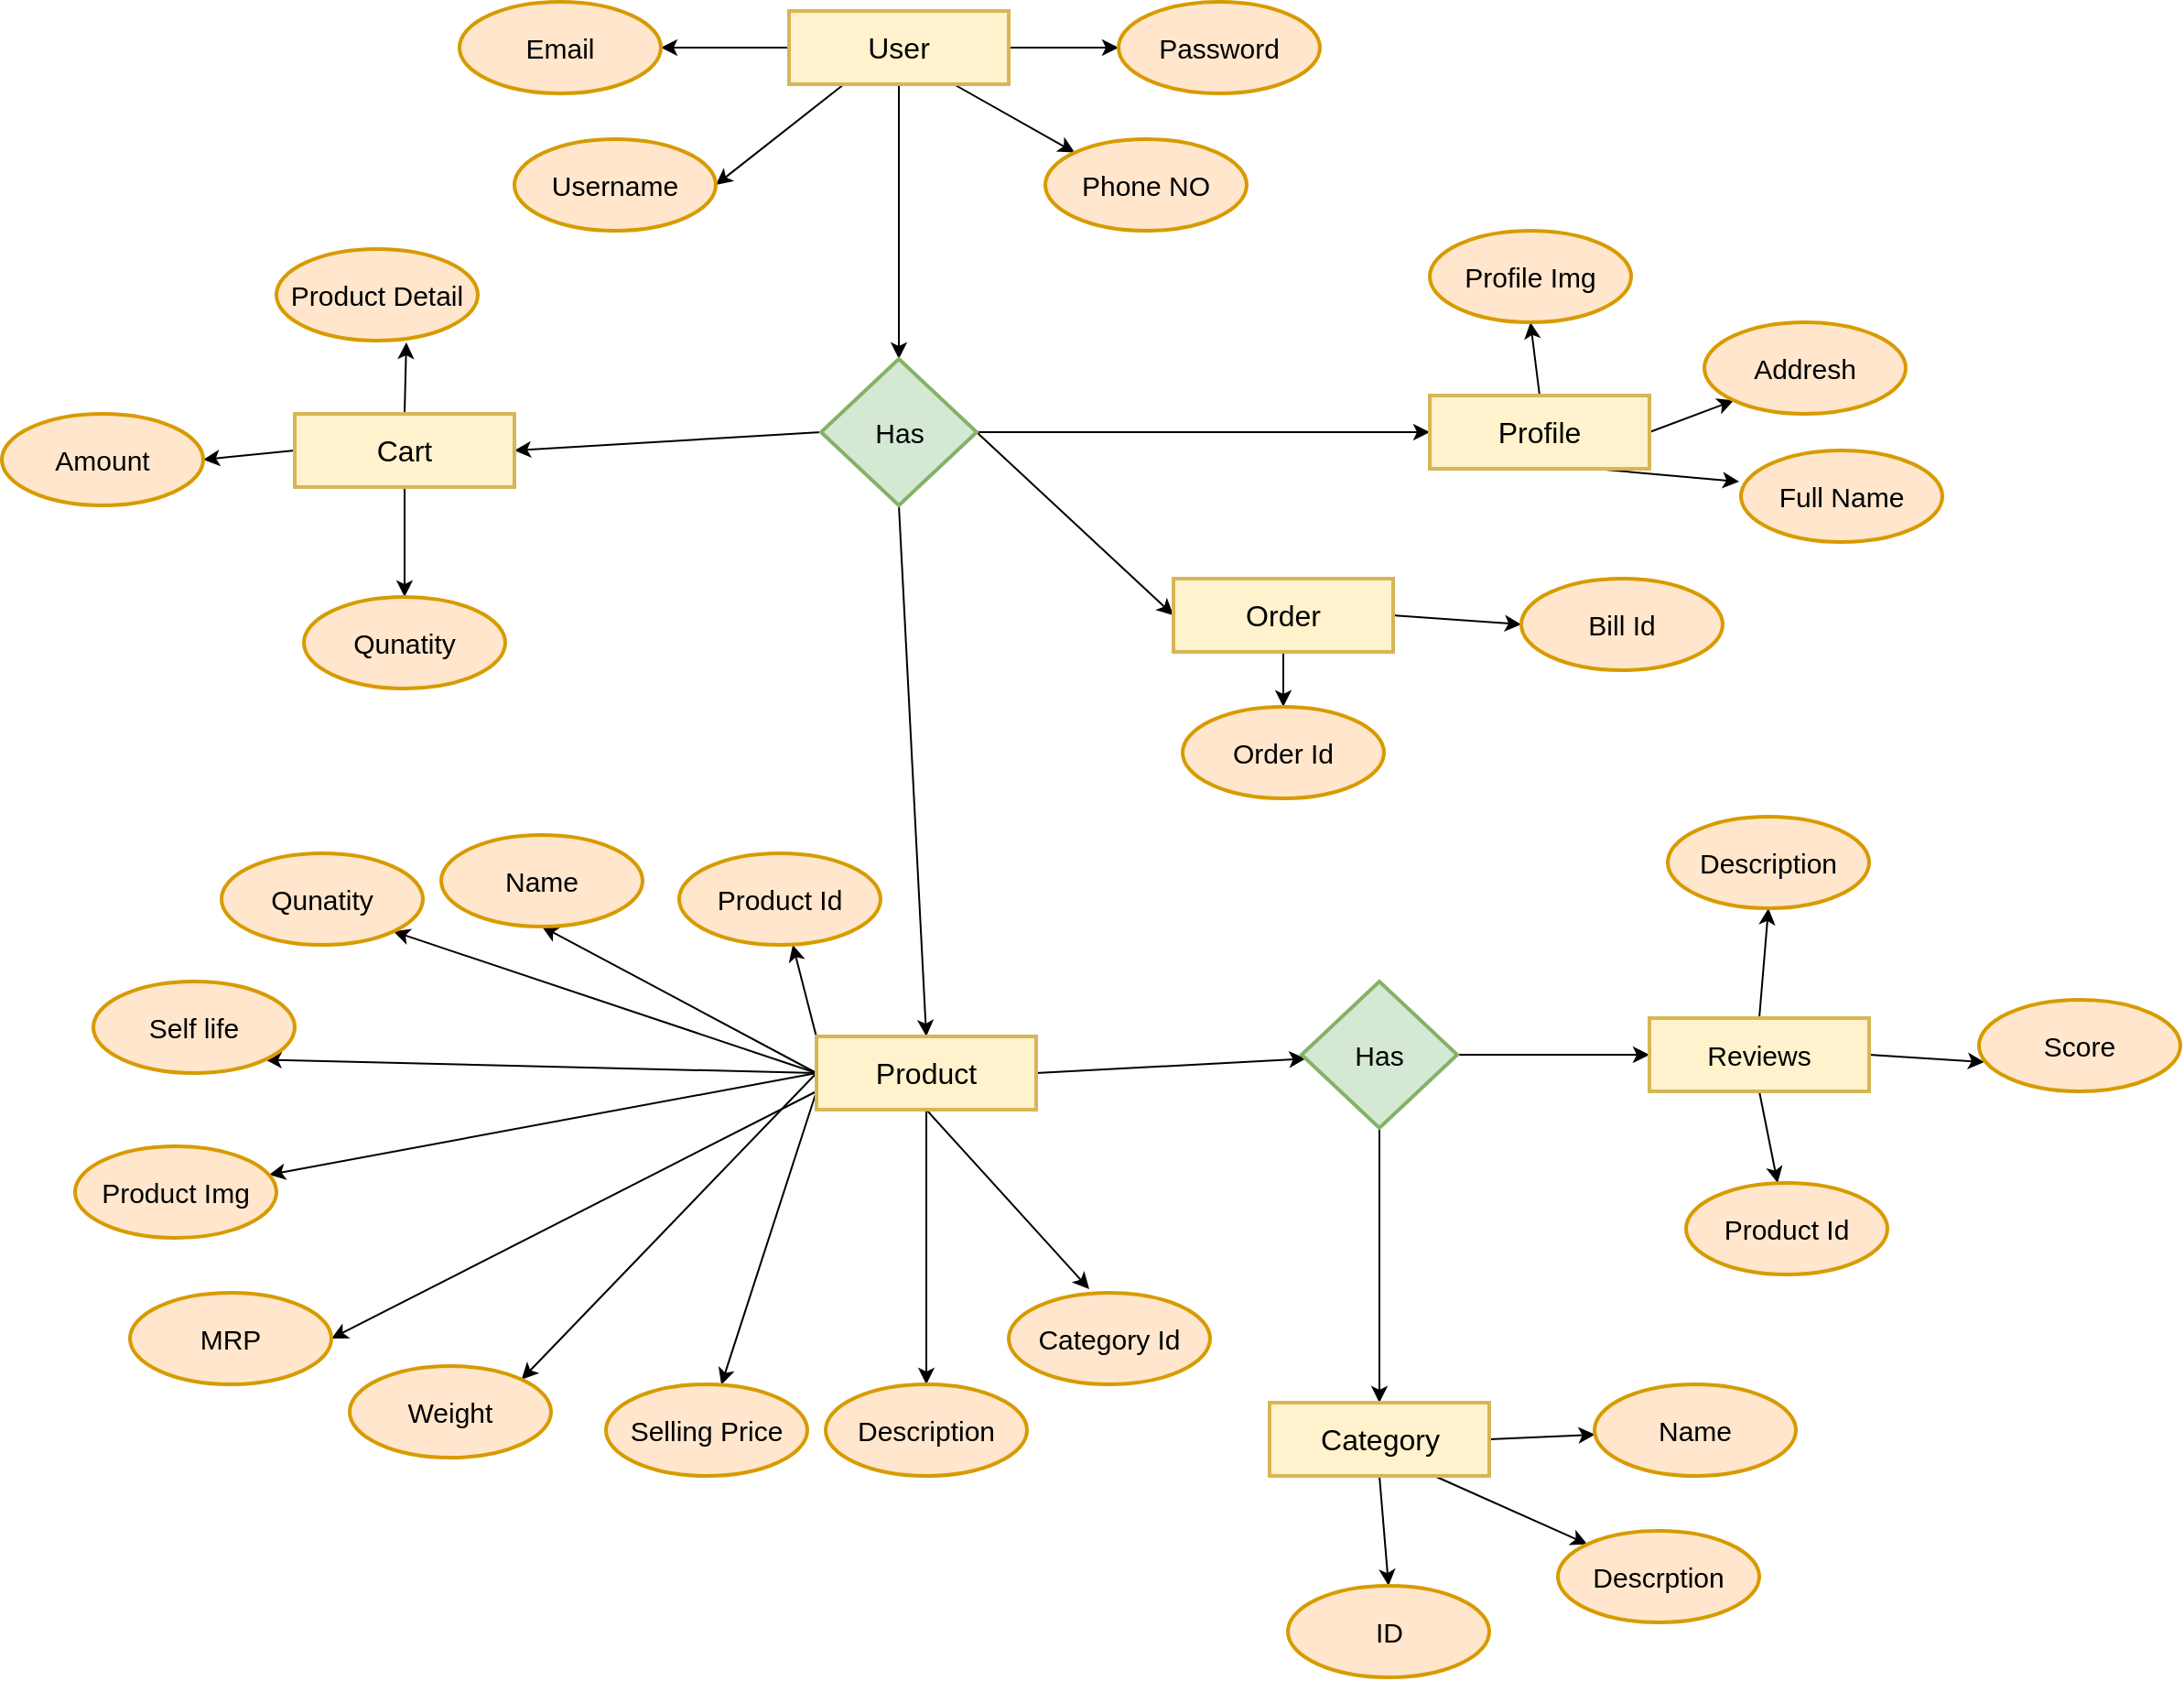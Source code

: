 <mxfile version="15.3.7" type="github">
  <diagram id="R2lEEEUBdFMjLlhIrx00" name="Page-1">
    <mxGraphModel dx="2656" dy="892" grid="1" gridSize="10" guides="1" tooltips="1" connect="1" arrows="1" fold="1" page="1" pageScale="1" pageWidth="850" pageHeight="1100" math="0" shadow="0" extFonts="Permanent Marker^https://fonts.googleapis.com/css?family=Permanent+Marker">
      <root>
        <mxCell id="0" />
        <mxCell id="1" parent="0" />
        <mxCell id="IyBnpyPaxRVwpuqgMsIi-9" style="edgeStyle=none;rounded=0;orthogonalLoop=1;jettySize=auto;html=1;exitX=0;exitY=0.5;exitDx=0;exitDy=0;entryX=1;entryY=0.5;entryDx=0;entryDy=0;" edge="1" parent="1" source="IyBnpyPaxRVwpuqgMsIi-2" target="IyBnpyPaxRVwpuqgMsIi-7">
          <mxGeometry relative="1" as="geometry" />
        </mxCell>
        <mxCell id="IyBnpyPaxRVwpuqgMsIi-10" style="edgeStyle=none;rounded=0;orthogonalLoop=1;jettySize=auto;html=1;exitX=0.25;exitY=1;exitDx=0;exitDy=0;entryX=1;entryY=0.5;entryDx=0;entryDy=0;" edge="1" parent="1" source="IyBnpyPaxRVwpuqgMsIi-2" target="IyBnpyPaxRVwpuqgMsIi-8">
          <mxGeometry relative="1" as="geometry" />
        </mxCell>
        <mxCell id="IyBnpyPaxRVwpuqgMsIi-11" style="edgeStyle=none;rounded=0;orthogonalLoop=1;jettySize=auto;html=1;exitX=1;exitY=0.5;exitDx=0;exitDy=0;" edge="1" parent="1" source="IyBnpyPaxRVwpuqgMsIi-2" target="IyBnpyPaxRVwpuqgMsIi-4">
          <mxGeometry relative="1" as="geometry" />
        </mxCell>
        <mxCell id="IyBnpyPaxRVwpuqgMsIi-12" style="edgeStyle=none;rounded=0;orthogonalLoop=1;jettySize=auto;html=1;exitX=0.75;exitY=1;exitDx=0;exitDy=0;entryX=0;entryY=0;entryDx=0;entryDy=0;" edge="1" parent="1" source="IyBnpyPaxRVwpuqgMsIi-2" target="IyBnpyPaxRVwpuqgMsIi-6">
          <mxGeometry relative="1" as="geometry" />
        </mxCell>
        <mxCell id="IyBnpyPaxRVwpuqgMsIi-13" style="edgeStyle=none;rounded=0;orthogonalLoop=1;jettySize=auto;html=1;exitX=0.5;exitY=1;exitDx=0;exitDy=0;entryX=0.5;entryY=0;entryDx=0;entryDy=0;" edge="1" parent="1" source="IyBnpyPaxRVwpuqgMsIi-2" target="IyBnpyPaxRVwpuqgMsIi-3">
          <mxGeometry relative="1" as="geometry" />
        </mxCell>
        <mxCell id="IyBnpyPaxRVwpuqgMsIi-2" value="&lt;font style=&quot;font-size: 16px&quot;&gt;User&lt;/font&gt;" style="rounded=0;whiteSpace=wrap;html=1;fillColor=#fff2cc;strokeColor=#d6b656;strokeWidth=2;" vertex="1" parent="1">
          <mxGeometry x="390" y="40" width="120" height="40" as="geometry" />
        </mxCell>
        <mxCell id="IyBnpyPaxRVwpuqgMsIi-14" style="edgeStyle=none;rounded=0;orthogonalLoop=1;jettySize=auto;html=1;exitX=1;exitY=0.5;exitDx=0;exitDy=0;entryX=0;entryY=0.5;entryDx=0;entryDy=0;" edge="1" parent="1" source="IyBnpyPaxRVwpuqgMsIi-3" target="IyBnpyPaxRVwpuqgMsIi-15">
          <mxGeometry relative="1" as="geometry">
            <mxPoint x="640" y="280" as="targetPoint" />
          </mxGeometry>
        </mxCell>
        <mxCell id="IyBnpyPaxRVwpuqgMsIi-27" style="edgeStyle=none;rounded=0;orthogonalLoop=1;jettySize=auto;html=1;exitX=0;exitY=0.5;exitDx=0;exitDy=0;entryX=1;entryY=0.5;entryDx=0;entryDy=0;" edge="1" parent="1" source="IyBnpyPaxRVwpuqgMsIi-3" target="IyBnpyPaxRVwpuqgMsIi-24">
          <mxGeometry relative="1" as="geometry" />
        </mxCell>
        <mxCell id="IyBnpyPaxRVwpuqgMsIi-34" style="edgeStyle=none;rounded=0;orthogonalLoop=1;jettySize=auto;html=1;exitX=0.5;exitY=1;exitDx=0;exitDy=0;entryX=0.5;entryY=0;entryDx=0;entryDy=0;" edge="1" parent="1" source="IyBnpyPaxRVwpuqgMsIi-3" target="IyBnpyPaxRVwpuqgMsIi-23">
          <mxGeometry relative="1" as="geometry" />
        </mxCell>
        <mxCell id="IyBnpyPaxRVwpuqgMsIi-61" style="edgeStyle=none;rounded=0;orthogonalLoop=1;jettySize=auto;html=1;exitX=1;exitY=0.5;exitDx=0;exitDy=0;entryX=0;entryY=0.5;entryDx=0;entryDy=0;" edge="1" parent="1" source="IyBnpyPaxRVwpuqgMsIi-3" target="IyBnpyPaxRVwpuqgMsIi-22">
          <mxGeometry relative="1" as="geometry" />
        </mxCell>
        <mxCell id="IyBnpyPaxRVwpuqgMsIi-3" value="Has" style="rhombus;whiteSpace=wrap;html=1;strokeWidth=2;fillColor=#d5e8d4;strokeColor=#82b366;fontSize=15;" vertex="1" parent="1">
          <mxGeometry x="407.5" y="230" width="85" height="80" as="geometry" />
        </mxCell>
        <mxCell id="IyBnpyPaxRVwpuqgMsIi-4" value="&lt;font style=&quot;font-size: 15px&quot;&gt;Password&lt;/font&gt;" style="ellipse;whiteSpace=wrap;html=1;strokeWidth=2;fillColor=#ffe6cc;strokeColor=#d79b00;" vertex="1" parent="1">
          <mxGeometry x="570" y="35" width="110" height="50" as="geometry" />
        </mxCell>
        <mxCell id="IyBnpyPaxRVwpuqgMsIi-6" value="&lt;font style=&quot;font-size: 15px&quot;&gt;Phone NO&lt;/font&gt;" style="ellipse;whiteSpace=wrap;html=1;strokeWidth=2;fillColor=#ffe6cc;strokeColor=#d79b00;" vertex="1" parent="1">
          <mxGeometry x="530" y="110" width="110" height="50" as="geometry" />
        </mxCell>
        <mxCell id="IyBnpyPaxRVwpuqgMsIi-7" value="&lt;font style=&quot;font-size: 15px&quot;&gt;Email&lt;/font&gt;" style="ellipse;whiteSpace=wrap;html=1;strokeWidth=2;fillColor=#ffe6cc;strokeColor=#d79b00;" vertex="1" parent="1">
          <mxGeometry x="210" y="35" width="110" height="50" as="geometry" />
        </mxCell>
        <mxCell id="IyBnpyPaxRVwpuqgMsIi-8" value="&lt;font style=&quot;font-size: 15px&quot;&gt;Username&lt;/font&gt;" style="ellipse;whiteSpace=wrap;html=1;strokeWidth=2;fillColor=#ffe6cc;strokeColor=#d79b00;" vertex="1" parent="1">
          <mxGeometry x="240" y="110" width="110" height="50" as="geometry" />
        </mxCell>
        <mxCell id="IyBnpyPaxRVwpuqgMsIi-19" style="edgeStyle=none;rounded=0;orthogonalLoop=1;jettySize=auto;html=1;exitX=0.5;exitY=0;exitDx=0;exitDy=0;entryX=0.5;entryY=1;entryDx=0;entryDy=0;" edge="1" parent="1" source="IyBnpyPaxRVwpuqgMsIi-15" target="IyBnpyPaxRVwpuqgMsIi-16">
          <mxGeometry relative="1" as="geometry" />
        </mxCell>
        <mxCell id="IyBnpyPaxRVwpuqgMsIi-20" style="edgeStyle=none;rounded=0;orthogonalLoop=1;jettySize=auto;html=1;exitX=1;exitY=0.5;exitDx=0;exitDy=0;entryX=0;entryY=1;entryDx=0;entryDy=0;" edge="1" parent="1" source="IyBnpyPaxRVwpuqgMsIi-15" target="IyBnpyPaxRVwpuqgMsIi-17">
          <mxGeometry relative="1" as="geometry" />
        </mxCell>
        <mxCell id="IyBnpyPaxRVwpuqgMsIi-21" style="edgeStyle=none;rounded=0;orthogonalLoop=1;jettySize=auto;html=1;exitX=0.75;exitY=1;exitDx=0;exitDy=0;entryX=-0.009;entryY=0.34;entryDx=0;entryDy=0;entryPerimeter=0;" edge="1" parent="1" source="IyBnpyPaxRVwpuqgMsIi-15" target="IyBnpyPaxRVwpuqgMsIi-18">
          <mxGeometry relative="1" as="geometry" />
        </mxCell>
        <mxCell id="IyBnpyPaxRVwpuqgMsIi-15" value="&lt;font style=&quot;font-size: 16px&quot;&gt;Profile&lt;/font&gt;" style="rounded=0;whiteSpace=wrap;html=1;fillColor=#fff2cc;strokeColor=#d6b656;strokeWidth=2;" vertex="1" parent="1">
          <mxGeometry x="740" y="250" width="120" height="40" as="geometry" />
        </mxCell>
        <mxCell id="IyBnpyPaxRVwpuqgMsIi-16" value="&lt;font style=&quot;font-size: 15px&quot;&gt;Profile Img&lt;br&gt;&lt;/font&gt;" style="ellipse;whiteSpace=wrap;html=1;strokeWidth=2;fillColor=#ffe6cc;strokeColor=#d79b00;" vertex="1" parent="1">
          <mxGeometry x="740" y="160" width="110" height="50" as="geometry" />
        </mxCell>
        <mxCell id="IyBnpyPaxRVwpuqgMsIi-17" value="&lt;font style=&quot;font-size: 15px&quot;&gt;Addresh&lt;br&gt;&lt;/font&gt;" style="ellipse;whiteSpace=wrap;html=1;strokeWidth=2;fillColor=#ffe6cc;strokeColor=#d79b00;" vertex="1" parent="1">
          <mxGeometry x="890" y="210" width="110" height="50" as="geometry" />
        </mxCell>
        <mxCell id="IyBnpyPaxRVwpuqgMsIi-18" value="&lt;font style=&quot;font-size: 15px&quot;&gt;Full Name&lt;br&gt;&lt;/font&gt;" style="ellipse;whiteSpace=wrap;html=1;strokeWidth=2;fillColor=#ffe6cc;strokeColor=#d79b00;" vertex="1" parent="1">
          <mxGeometry x="910" y="280" width="110" height="50" as="geometry" />
        </mxCell>
        <mxCell id="IyBnpyPaxRVwpuqgMsIi-65" style="edgeStyle=none;rounded=0;orthogonalLoop=1;jettySize=auto;html=1;exitX=1;exitY=0.5;exitDx=0;exitDy=0;entryX=0;entryY=0.5;entryDx=0;entryDy=0;" edge="1" parent="1" source="IyBnpyPaxRVwpuqgMsIi-22" target="IyBnpyPaxRVwpuqgMsIi-62">
          <mxGeometry relative="1" as="geometry" />
        </mxCell>
        <mxCell id="IyBnpyPaxRVwpuqgMsIi-66" style="edgeStyle=none;rounded=0;orthogonalLoop=1;jettySize=auto;html=1;exitX=0.5;exitY=1;exitDx=0;exitDy=0;entryX=0.5;entryY=0;entryDx=0;entryDy=0;" edge="1" parent="1" source="IyBnpyPaxRVwpuqgMsIi-22" target="IyBnpyPaxRVwpuqgMsIi-63">
          <mxGeometry relative="1" as="geometry" />
        </mxCell>
        <mxCell id="IyBnpyPaxRVwpuqgMsIi-22" value="&lt;font style=&quot;font-size: 16px&quot;&gt;Order&lt;/font&gt;" style="rounded=0;whiteSpace=wrap;html=1;fillColor=#fff2cc;strokeColor=#d6b656;strokeWidth=2;" vertex="1" parent="1">
          <mxGeometry x="600" y="350" width="120" height="40" as="geometry" />
        </mxCell>
        <mxCell id="IyBnpyPaxRVwpuqgMsIi-36" style="edgeStyle=none;rounded=0;orthogonalLoop=1;jettySize=auto;html=1;exitX=1;exitY=0.5;exitDx=0;exitDy=0;" edge="1" parent="1" source="IyBnpyPaxRVwpuqgMsIi-23" target="IyBnpyPaxRVwpuqgMsIi-35">
          <mxGeometry relative="1" as="geometry" />
        </mxCell>
        <mxCell id="IyBnpyPaxRVwpuqgMsIi-77" style="edgeStyle=none;rounded=0;orthogonalLoop=1;jettySize=auto;html=1;exitX=0.042;exitY=0.5;exitDx=0;exitDy=0;entryX=0.564;entryY=1;entryDx=0;entryDy=0;entryPerimeter=0;exitPerimeter=0;" edge="1" parent="1" source="IyBnpyPaxRVwpuqgMsIi-23" target="IyBnpyPaxRVwpuqgMsIi-69">
          <mxGeometry relative="1" as="geometry" />
        </mxCell>
        <mxCell id="IyBnpyPaxRVwpuqgMsIi-78" style="edgeStyle=none;rounded=0;orthogonalLoop=1;jettySize=auto;html=1;exitX=0;exitY=0.5;exitDx=0;exitDy=0;entryX=0.5;entryY=1;entryDx=0;entryDy=0;" edge="1" parent="1" source="IyBnpyPaxRVwpuqgMsIi-23" target="IyBnpyPaxRVwpuqgMsIi-70">
          <mxGeometry relative="1" as="geometry" />
        </mxCell>
        <mxCell id="IyBnpyPaxRVwpuqgMsIi-79" style="edgeStyle=none;rounded=0;orthogonalLoop=1;jettySize=auto;html=1;exitX=0;exitY=0.5;exitDx=0;exitDy=0;entryX=1;entryY=1;entryDx=0;entryDy=0;" edge="1" parent="1" source="IyBnpyPaxRVwpuqgMsIi-23" target="IyBnpyPaxRVwpuqgMsIi-68">
          <mxGeometry relative="1" as="geometry" />
        </mxCell>
        <mxCell id="IyBnpyPaxRVwpuqgMsIi-80" style="edgeStyle=none;rounded=0;orthogonalLoop=1;jettySize=auto;html=1;exitX=0;exitY=0.5;exitDx=0;exitDy=0;entryX=1;entryY=1;entryDx=0;entryDy=0;" edge="1" parent="1" source="IyBnpyPaxRVwpuqgMsIi-23" target="IyBnpyPaxRVwpuqgMsIi-76">
          <mxGeometry relative="1" as="geometry" />
        </mxCell>
        <mxCell id="IyBnpyPaxRVwpuqgMsIi-81" style="edgeStyle=none;rounded=0;orthogonalLoop=1;jettySize=auto;html=1;exitX=0;exitY=0.5;exitDx=0;exitDy=0;" edge="1" parent="1" source="IyBnpyPaxRVwpuqgMsIi-23" target="IyBnpyPaxRVwpuqgMsIi-71">
          <mxGeometry relative="1" as="geometry" />
        </mxCell>
        <mxCell id="IyBnpyPaxRVwpuqgMsIi-82" style="edgeStyle=none;rounded=0;orthogonalLoop=1;jettySize=auto;html=1;exitX=0;exitY=0.75;exitDx=0;exitDy=0;entryX=1;entryY=0.5;entryDx=0;entryDy=0;" edge="1" parent="1" source="IyBnpyPaxRVwpuqgMsIi-23" target="IyBnpyPaxRVwpuqgMsIi-72">
          <mxGeometry relative="1" as="geometry" />
        </mxCell>
        <mxCell id="IyBnpyPaxRVwpuqgMsIi-83" style="edgeStyle=none;rounded=0;orthogonalLoop=1;jettySize=auto;html=1;exitX=0;exitY=0.5;exitDx=0;exitDy=0;entryX=1;entryY=0;entryDx=0;entryDy=0;" edge="1" parent="1" source="IyBnpyPaxRVwpuqgMsIi-23" target="IyBnpyPaxRVwpuqgMsIi-73">
          <mxGeometry relative="1" as="geometry" />
        </mxCell>
        <mxCell id="IyBnpyPaxRVwpuqgMsIi-84" style="edgeStyle=none;rounded=0;orthogonalLoop=1;jettySize=auto;html=1;exitX=0;exitY=0.75;exitDx=0;exitDy=0;" edge="1" parent="1" source="IyBnpyPaxRVwpuqgMsIi-23" target="IyBnpyPaxRVwpuqgMsIi-67">
          <mxGeometry relative="1" as="geometry" />
        </mxCell>
        <mxCell id="IyBnpyPaxRVwpuqgMsIi-85" style="edgeStyle=none;rounded=0;orthogonalLoop=1;jettySize=auto;html=1;exitX=0.5;exitY=1;exitDx=0;exitDy=0;entryX=0.5;entryY=0;entryDx=0;entryDy=0;" edge="1" parent="1" source="IyBnpyPaxRVwpuqgMsIi-23" target="IyBnpyPaxRVwpuqgMsIi-74">
          <mxGeometry relative="1" as="geometry" />
        </mxCell>
        <mxCell id="IyBnpyPaxRVwpuqgMsIi-86" style="edgeStyle=none;rounded=0;orthogonalLoop=1;jettySize=auto;html=1;exitX=0.5;exitY=1;exitDx=0;exitDy=0;entryX=0.4;entryY=-0.04;entryDx=0;entryDy=0;entryPerimeter=0;" edge="1" parent="1" source="IyBnpyPaxRVwpuqgMsIi-23" target="IyBnpyPaxRVwpuqgMsIi-75">
          <mxGeometry relative="1" as="geometry" />
        </mxCell>
        <mxCell id="IyBnpyPaxRVwpuqgMsIi-23" value="&lt;font style=&quot;font-size: 16px&quot;&gt;Product&lt;/font&gt;" style="rounded=0;whiteSpace=wrap;html=1;fillColor=#fff2cc;strokeColor=#d6b656;strokeWidth=2;" vertex="1" parent="1">
          <mxGeometry x="405" y="600" width="120" height="40" as="geometry" />
        </mxCell>
        <mxCell id="IyBnpyPaxRVwpuqgMsIi-31" style="edgeStyle=none;rounded=0;orthogonalLoop=1;jettySize=auto;html=1;exitX=0.5;exitY=0;exitDx=0;exitDy=0;entryX=0.645;entryY=1.02;entryDx=0;entryDy=0;entryPerimeter=0;" edge="1" parent="1" source="IyBnpyPaxRVwpuqgMsIi-24" target="IyBnpyPaxRVwpuqgMsIi-30">
          <mxGeometry relative="1" as="geometry" />
        </mxCell>
        <mxCell id="IyBnpyPaxRVwpuqgMsIi-32" style="edgeStyle=none;rounded=0;orthogonalLoop=1;jettySize=auto;html=1;exitX=0.5;exitY=1;exitDx=0;exitDy=0;entryX=0.5;entryY=0;entryDx=0;entryDy=0;" edge="1" parent="1" source="IyBnpyPaxRVwpuqgMsIi-24" target="IyBnpyPaxRVwpuqgMsIi-29">
          <mxGeometry relative="1" as="geometry" />
        </mxCell>
        <mxCell id="IyBnpyPaxRVwpuqgMsIi-33" style="edgeStyle=none;rounded=0;orthogonalLoop=1;jettySize=auto;html=1;exitX=0;exitY=0.5;exitDx=0;exitDy=0;entryX=1;entryY=0.5;entryDx=0;entryDy=0;" edge="1" parent="1" source="IyBnpyPaxRVwpuqgMsIi-24" target="IyBnpyPaxRVwpuqgMsIi-28">
          <mxGeometry relative="1" as="geometry" />
        </mxCell>
        <mxCell id="IyBnpyPaxRVwpuqgMsIi-24" value="&lt;font style=&quot;font-size: 16px&quot;&gt;Cart&lt;/font&gt;" style="rounded=0;whiteSpace=wrap;html=1;fillColor=#fff2cc;strokeColor=#d6b656;strokeWidth=2;" vertex="1" parent="1">
          <mxGeometry x="120" y="260" width="120" height="40" as="geometry" />
        </mxCell>
        <mxCell id="IyBnpyPaxRVwpuqgMsIi-28" value="&lt;font style=&quot;font-size: 15px&quot;&gt;Amount&lt;/font&gt;" style="ellipse;whiteSpace=wrap;html=1;strokeWidth=2;fillColor=#ffe6cc;strokeColor=#d79b00;" vertex="1" parent="1">
          <mxGeometry x="-40" y="260" width="110" height="50" as="geometry" />
        </mxCell>
        <mxCell id="IyBnpyPaxRVwpuqgMsIi-29" value="&lt;font style=&quot;font-size: 15px&quot;&gt;Qunatity&lt;/font&gt;" style="ellipse;whiteSpace=wrap;html=1;strokeWidth=2;fillColor=#ffe6cc;strokeColor=#d79b00;" vertex="1" parent="1">
          <mxGeometry x="125" y="360" width="110" height="50" as="geometry" />
        </mxCell>
        <mxCell id="IyBnpyPaxRVwpuqgMsIi-30" value="&lt;font style=&quot;font-size: 15px&quot;&gt;Product Detail&lt;br&gt;&lt;/font&gt;" style="ellipse;whiteSpace=wrap;html=1;strokeWidth=2;fillColor=#ffe6cc;strokeColor=#d79b00;" vertex="1" parent="1">
          <mxGeometry x="110" y="170" width="110" height="50" as="geometry" />
        </mxCell>
        <mxCell id="IyBnpyPaxRVwpuqgMsIi-44" style="edgeStyle=none;rounded=0;orthogonalLoop=1;jettySize=auto;html=1;exitX=1;exitY=0.5;exitDx=0;exitDy=0;entryX=0;entryY=0.5;entryDx=0;entryDy=0;" edge="1" parent="1" source="IyBnpyPaxRVwpuqgMsIi-35" target="IyBnpyPaxRVwpuqgMsIi-41">
          <mxGeometry relative="1" as="geometry" />
        </mxCell>
        <mxCell id="IyBnpyPaxRVwpuqgMsIi-45" style="edgeStyle=none;rounded=0;orthogonalLoop=1;jettySize=auto;html=1;exitX=0.5;exitY=1;exitDx=0;exitDy=0;" edge="1" parent="1" source="IyBnpyPaxRVwpuqgMsIi-35" target="IyBnpyPaxRVwpuqgMsIi-40">
          <mxGeometry relative="1" as="geometry" />
        </mxCell>
        <mxCell id="IyBnpyPaxRVwpuqgMsIi-35" value="Has" style="rhombus;whiteSpace=wrap;html=1;strokeWidth=2;fillColor=#d5e8d4;strokeColor=#82b366;fontSize=15;" vertex="1" parent="1">
          <mxGeometry x="670" y="570" width="85" height="80" as="geometry" />
        </mxCell>
        <mxCell id="IyBnpyPaxRVwpuqgMsIi-56" style="edgeStyle=none;rounded=0;orthogonalLoop=1;jettySize=auto;html=1;exitX=0.5;exitY=1;exitDx=0;exitDy=0;entryX=0.5;entryY=0;entryDx=0;entryDy=0;" edge="1" parent="1" source="IyBnpyPaxRVwpuqgMsIi-40" target="IyBnpyPaxRVwpuqgMsIi-55">
          <mxGeometry relative="1" as="geometry" />
        </mxCell>
        <mxCell id="IyBnpyPaxRVwpuqgMsIi-57" style="edgeStyle=none;rounded=0;orthogonalLoop=1;jettySize=auto;html=1;exitX=1;exitY=0.5;exitDx=0;exitDy=0;" edge="1" parent="1" source="IyBnpyPaxRVwpuqgMsIi-40" target="IyBnpyPaxRVwpuqgMsIi-54">
          <mxGeometry relative="1" as="geometry" />
        </mxCell>
        <mxCell id="IyBnpyPaxRVwpuqgMsIi-58" style="edgeStyle=none;rounded=0;orthogonalLoop=1;jettySize=auto;html=1;exitX=0.75;exitY=1;exitDx=0;exitDy=0;entryX=0;entryY=0;entryDx=0;entryDy=0;" edge="1" parent="1" source="IyBnpyPaxRVwpuqgMsIi-40" target="IyBnpyPaxRVwpuqgMsIi-53">
          <mxGeometry relative="1" as="geometry" />
        </mxCell>
        <mxCell id="IyBnpyPaxRVwpuqgMsIi-40" value="&lt;font style=&quot;font-size: 16px&quot;&gt;Category&lt;/font&gt;" style="rounded=0;whiteSpace=wrap;html=1;fillColor=#fff2cc;strokeColor=#d6b656;strokeWidth=2;" vertex="1" parent="1">
          <mxGeometry x="652.5" y="800" width="120" height="40" as="geometry" />
        </mxCell>
        <mxCell id="IyBnpyPaxRVwpuqgMsIi-50" style="edgeStyle=none;rounded=0;orthogonalLoop=1;jettySize=auto;html=1;exitX=0.5;exitY=0;exitDx=0;exitDy=0;entryX=0.5;entryY=1;entryDx=0;entryDy=0;" edge="1" parent="1" source="IyBnpyPaxRVwpuqgMsIi-41" target="IyBnpyPaxRVwpuqgMsIi-49">
          <mxGeometry relative="1" as="geometry" />
        </mxCell>
        <mxCell id="IyBnpyPaxRVwpuqgMsIi-51" style="edgeStyle=none;rounded=0;orthogonalLoop=1;jettySize=auto;html=1;exitX=0.5;exitY=1;exitDx=0;exitDy=0;" edge="1" parent="1" source="IyBnpyPaxRVwpuqgMsIi-41" target="IyBnpyPaxRVwpuqgMsIi-47">
          <mxGeometry relative="1" as="geometry" />
        </mxCell>
        <mxCell id="IyBnpyPaxRVwpuqgMsIi-52" style="edgeStyle=none;rounded=0;orthogonalLoop=1;jettySize=auto;html=1;exitX=1;exitY=0.5;exitDx=0;exitDy=0;entryX=0.027;entryY=0.68;entryDx=0;entryDy=0;entryPerimeter=0;" edge="1" parent="1" source="IyBnpyPaxRVwpuqgMsIi-41" target="IyBnpyPaxRVwpuqgMsIi-48">
          <mxGeometry relative="1" as="geometry" />
        </mxCell>
        <mxCell id="IyBnpyPaxRVwpuqgMsIi-41" value="&lt;font style=&quot;font-size: 15px&quot;&gt;Reviews&lt;/font&gt;" style="rounded=0;whiteSpace=wrap;html=1;fillColor=#fff2cc;strokeColor=#d6b656;strokeWidth=2;" vertex="1" parent="1">
          <mxGeometry x="860" y="590" width="120" height="40" as="geometry" />
        </mxCell>
        <mxCell id="IyBnpyPaxRVwpuqgMsIi-47" value="&lt;font style=&quot;font-size: 15px&quot;&gt;Product Id&lt;br&gt;&lt;/font&gt;" style="ellipse;whiteSpace=wrap;html=1;strokeWidth=2;fillColor=#ffe6cc;strokeColor=#d79b00;" vertex="1" parent="1">
          <mxGeometry x="880" y="680" width="110" height="50" as="geometry" />
        </mxCell>
        <mxCell id="IyBnpyPaxRVwpuqgMsIi-48" value="&lt;font style=&quot;font-size: 15px&quot;&gt;Score&lt;br&gt;&lt;/font&gt;" style="ellipse;whiteSpace=wrap;html=1;strokeWidth=2;fillColor=#ffe6cc;strokeColor=#d79b00;" vertex="1" parent="1">
          <mxGeometry x="1040" y="580" width="110" height="50" as="geometry" />
        </mxCell>
        <mxCell id="IyBnpyPaxRVwpuqgMsIi-49" value="&lt;font style=&quot;font-size: 15px&quot;&gt;Description&lt;br&gt;&lt;/font&gt;" style="ellipse;whiteSpace=wrap;html=1;strokeWidth=2;fillColor=#ffe6cc;strokeColor=#d79b00;" vertex="1" parent="1">
          <mxGeometry x="870" y="480" width="110" height="50" as="geometry" />
        </mxCell>
        <mxCell id="IyBnpyPaxRVwpuqgMsIi-53" value="&lt;font style=&quot;font-size: 15px&quot;&gt;Descrption&lt;br&gt;&lt;/font&gt;" style="ellipse;whiteSpace=wrap;html=1;strokeWidth=2;fillColor=#ffe6cc;strokeColor=#d79b00;" vertex="1" parent="1">
          <mxGeometry x="810" y="870" width="110" height="50" as="geometry" />
        </mxCell>
        <mxCell id="IyBnpyPaxRVwpuqgMsIi-54" value="&lt;font style=&quot;font-size: 15px&quot;&gt;Name&lt;br&gt;&lt;/font&gt;" style="ellipse;whiteSpace=wrap;html=1;strokeWidth=2;fillColor=#ffe6cc;strokeColor=#d79b00;" vertex="1" parent="1">
          <mxGeometry x="830" y="790" width="110" height="50" as="geometry" />
        </mxCell>
        <mxCell id="IyBnpyPaxRVwpuqgMsIi-55" value="&lt;font style=&quot;font-size: 15px&quot;&gt;ID&lt;br&gt;&lt;/font&gt;" style="ellipse;whiteSpace=wrap;html=1;strokeWidth=2;fillColor=#ffe6cc;strokeColor=#d79b00;" vertex="1" parent="1">
          <mxGeometry x="662.5" y="900" width="110" height="50" as="geometry" />
        </mxCell>
        <mxCell id="IyBnpyPaxRVwpuqgMsIi-62" value="&lt;font style=&quot;font-size: 15px&quot;&gt;Bill Id &lt;br&gt;&lt;/font&gt;" style="ellipse;whiteSpace=wrap;html=1;strokeWidth=2;fillColor=#ffe6cc;strokeColor=#d79b00;" vertex="1" parent="1">
          <mxGeometry x="790" y="350" width="110" height="50" as="geometry" />
        </mxCell>
        <mxCell id="IyBnpyPaxRVwpuqgMsIi-63" value="&lt;font style=&quot;font-size: 15px&quot;&gt;Order Id&lt;br&gt;&lt;/font&gt;" style="ellipse;whiteSpace=wrap;html=1;strokeWidth=2;fillColor=#ffe6cc;strokeColor=#d79b00;" vertex="1" parent="1">
          <mxGeometry x="605" y="420" width="110" height="50" as="geometry" />
        </mxCell>
        <mxCell id="IyBnpyPaxRVwpuqgMsIi-67" value="&lt;font style=&quot;font-size: 15px&quot;&gt;Selling Price&lt;br&gt;&lt;/font&gt;" style="ellipse;whiteSpace=wrap;html=1;strokeWidth=2;fillColor=#ffe6cc;strokeColor=#d79b00;" vertex="1" parent="1">
          <mxGeometry x="290" y="790" width="110" height="50" as="geometry" />
        </mxCell>
        <mxCell id="IyBnpyPaxRVwpuqgMsIi-68" value="&lt;font style=&quot;font-size: 15px&quot;&gt;Qunatity&lt;/font&gt;" style="ellipse;whiteSpace=wrap;html=1;strokeWidth=2;fillColor=#ffe6cc;strokeColor=#d79b00;" vertex="1" parent="1">
          <mxGeometry x="80" y="500" width="110" height="50" as="geometry" />
        </mxCell>
        <mxCell id="IyBnpyPaxRVwpuqgMsIi-69" value="&lt;font style=&quot;font-size: 15px&quot;&gt;Product Id&lt;br&gt;&lt;/font&gt;" style="ellipse;whiteSpace=wrap;html=1;strokeWidth=2;fillColor=#ffe6cc;strokeColor=#d79b00;" vertex="1" parent="1">
          <mxGeometry x="330" y="500" width="110" height="50" as="geometry" />
        </mxCell>
        <mxCell id="IyBnpyPaxRVwpuqgMsIi-70" value="&lt;font style=&quot;font-size: 15px&quot;&gt;Name&lt;/font&gt;" style="ellipse;whiteSpace=wrap;html=1;strokeWidth=2;fillColor=#ffe6cc;strokeColor=#d79b00;" vertex="1" parent="1">
          <mxGeometry x="200" y="490" width="110" height="50" as="geometry" />
        </mxCell>
        <mxCell id="IyBnpyPaxRVwpuqgMsIi-71" value="&lt;font style=&quot;font-size: 15px&quot;&gt;Product Img&lt;br&gt;&lt;/font&gt;" style="ellipse;whiteSpace=wrap;html=1;strokeWidth=2;fillColor=#ffe6cc;strokeColor=#d79b00;" vertex="1" parent="1">
          <mxGeometry y="660" width="110" height="50" as="geometry" />
        </mxCell>
        <mxCell id="IyBnpyPaxRVwpuqgMsIi-72" value="&lt;font style=&quot;font-size: 15px&quot;&gt;MRP&lt;/font&gt;" style="ellipse;whiteSpace=wrap;html=1;strokeWidth=2;fillColor=#ffe6cc;strokeColor=#d79b00;" vertex="1" parent="1">
          <mxGeometry x="30" y="740" width="110" height="50" as="geometry" />
        </mxCell>
        <mxCell id="IyBnpyPaxRVwpuqgMsIi-73" value="&lt;font style=&quot;font-size: 15px&quot;&gt;Weight&lt;/font&gt;" style="ellipse;whiteSpace=wrap;html=1;strokeWidth=2;fillColor=#ffe6cc;strokeColor=#d79b00;" vertex="1" parent="1">
          <mxGeometry x="150" y="780" width="110" height="50" as="geometry" />
        </mxCell>
        <mxCell id="IyBnpyPaxRVwpuqgMsIi-74" value="&lt;font style=&quot;font-size: 15px&quot;&gt;Description&lt;/font&gt;" style="ellipse;whiteSpace=wrap;html=1;strokeWidth=2;fillColor=#ffe6cc;strokeColor=#d79b00;" vertex="1" parent="1">
          <mxGeometry x="410" y="790" width="110" height="50" as="geometry" />
        </mxCell>
        <mxCell id="IyBnpyPaxRVwpuqgMsIi-75" value="&lt;font style=&quot;font-size: 15px&quot;&gt;Category Id&lt;/font&gt;" style="ellipse;whiteSpace=wrap;html=1;strokeWidth=2;fillColor=#ffe6cc;strokeColor=#d79b00;" vertex="1" parent="1">
          <mxGeometry x="510" y="740" width="110" height="50" as="geometry" />
        </mxCell>
        <mxCell id="IyBnpyPaxRVwpuqgMsIi-76" value="&lt;font style=&quot;font-size: 15px&quot;&gt;Self life&lt;br&gt;&lt;/font&gt;" style="ellipse;whiteSpace=wrap;html=1;strokeWidth=2;fillColor=#ffe6cc;strokeColor=#d79b00;" vertex="1" parent="1">
          <mxGeometry x="10" y="570" width="110" height="50" as="geometry" />
        </mxCell>
      </root>
    </mxGraphModel>
  </diagram>
</mxfile>
